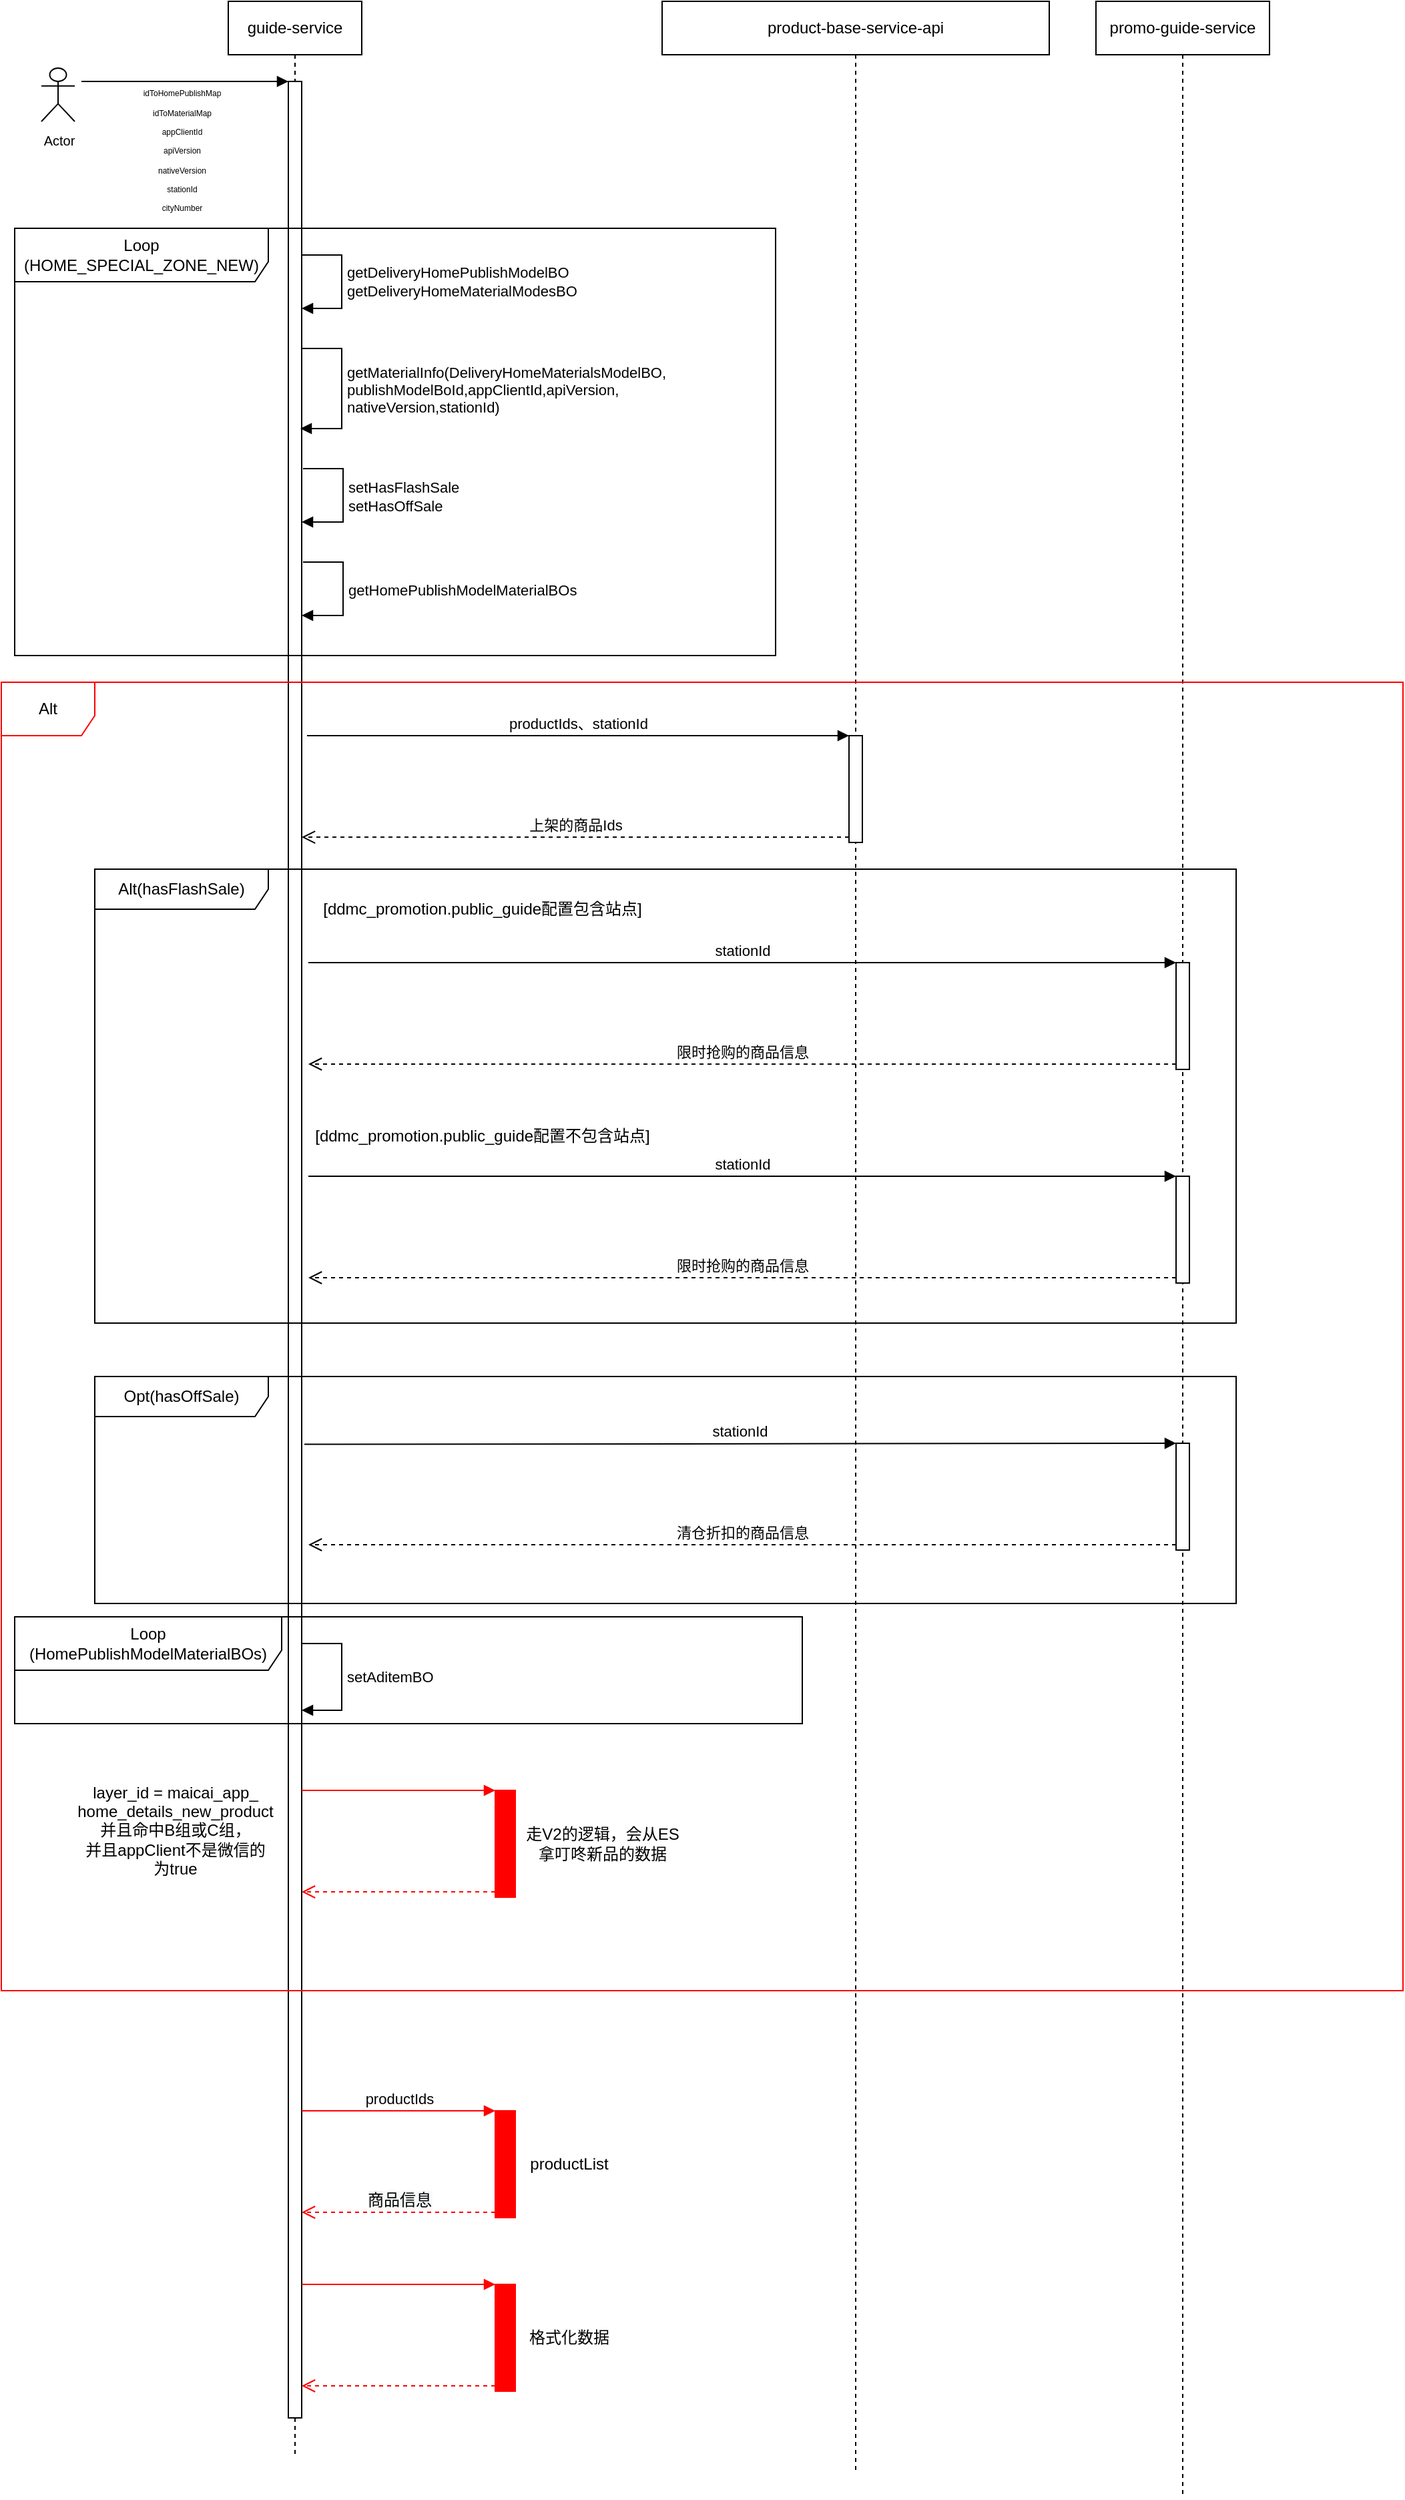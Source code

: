 <mxfile version="14.8.5" type="github">
  <diagram id="kgpKYQtTHZ0yAKxKKP6v" name="Page-1">
    <mxGraphModel dx="1666" dy="794" grid="1" gridSize="10" guides="1" tooltips="1" connect="1" arrows="1" fold="1" page="1" pageScale="1" pageWidth="850" pageHeight="1100" math="0" shadow="0">
      <root>
        <mxCell id="0" />
        <mxCell id="1" parent="0" />
        <mxCell id="DwF5OTt0q-HiYiaA3RM--1" value="&lt;font style=&quot;font-size: 10px&quot;&gt;Actor&lt;/font&gt;" style="shape=umlActor;verticalLabelPosition=bottom;verticalAlign=top;html=1;outlineConnect=0;" vertex="1" parent="1">
          <mxGeometry x="30" y="90" width="25" height="40" as="geometry" />
        </mxCell>
        <mxCell id="DwF5OTt0q-HiYiaA3RM--7" value="guide-service" style="shape=umlLifeline;perimeter=lifelinePerimeter;whiteSpace=wrap;html=1;container=1;collapsible=0;recursiveResize=0;outlineConnect=0;" vertex="1" parent="1">
          <mxGeometry x="170" y="40" width="100" height="1840" as="geometry" />
        </mxCell>
        <mxCell id="DwF5OTt0q-HiYiaA3RM--10" value="" style="html=1;points=[];perimeter=orthogonalPerimeter;" vertex="1" parent="1">
          <mxGeometry x="215" y="100" width="10" height="1750" as="geometry" />
        </mxCell>
        <mxCell id="DwF5OTt0q-HiYiaA3RM--11" value="" style="html=1;verticalAlign=bottom;endArrow=block;entryX=0;entryY=0;" edge="1" target="DwF5OTt0q-HiYiaA3RM--10" parent="1">
          <mxGeometry relative="1" as="geometry">
            <mxPoint x="60" y="100" as="sourcePoint" />
          </mxGeometry>
        </mxCell>
        <mxCell id="DwF5OTt0q-HiYiaA3RM--15" value="&lt;font&gt;&lt;font style=&quot;font-size: 6px&quot;&gt;idToHomePublishMap&lt;br&gt;idToMaterialMap&lt;br&gt;appClientId&lt;br&gt;apiVersion&lt;br&gt;nativeVersion&lt;br&gt;stationId&lt;br&gt;cityNumber&lt;/font&gt;&lt;br&gt;&lt;/font&gt;" style="text;html=1;align=center;verticalAlign=middle;resizable=0;points=[];autosize=1;strokeColor=none;" vertex="1" parent="1">
          <mxGeometry x="70" y="100" width="130" height="100" as="geometry" />
        </mxCell>
        <mxCell id="DwF5OTt0q-HiYiaA3RM--18" value="Loop&lt;br&gt;(HOME_SPECIAL_ZONE_NEW)" style="shape=umlFrame;whiteSpace=wrap;html=1;width=190;height=40;" vertex="1" parent="1">
          <mxGeometry x="10" y="210" width="570" height="320" as="geometry" />
        </mxCell>
        <mxCell id="DwF5OTt0q-HiYiaA3RM--20" value="getDeliveryHomePublishModelBO&lt;br&gt;getDeliveryHomeMaterialModesBO" style="edgeStyle=orthogonalEdgeStyle;html=1;align=left;spacingLeft=2;endArrow=block;rounded=0;" edge="1" parent="1">
          <mxGeometry relative="1" as="geometry">
            <mxPoint x="225" y="230" as="sourcePoint" />
            <Array as="points">
              <mxPoint x="255" y="230" />
              <mxPoint x="255" y="270" />
              <mxPoint x="225" y="270" />
            </Array>
            <mxPoint x="225" y="270" as="targetPoint" />
          </mxGeometry>
        </mxCell>
        <mxCell id="DwF5OTt0q-HiYiaA3RM--21" value="product-base-service-api" style="shape=umlLifeline;perimeter=lifelinePerimeter;whiteSpace=wrap;html=1;container=1;collapsible=0;recursiveResize=0;outlineConnect=0;" vertex="1" parent="1">
          <mxGeometry x="495" y="40" width="290" height="1850" as="geometry" />
        </mxCell>
        <mxCell id="DwF5OTt0q-HiYiaA3RM--25" value="" style="html=1;points=[];perimeter=orthogonalPerimeter;" vertex="1" parent="DwF5OTt0q-HiYiaA3RM--21">
          <mxGeometry x="140" y="550" width="10" height="80" as="geometry" />
        </mxCell>
        <mxCell id="DwF5OTt0q-HiYiaA3RM--22" value="getMaterialInfo(DeliveryHomeMaterialsModelBO,&lt;br&gt;publishModelBoId,appClientId,apiVersion,&lt;br&gt;nativeVersion,stationId)" style="edgeStyle=orthogonalEdgeStyle;html=1;align=left;spacingLeft=2;endArrow=block;rounded=0;" edge="1" parent="1">
          <mxGeometry relative="1" as="geometry">
            <mxPoint x="225" y="300" as="sourcePoint" />
            <Array as="points">
              <mxPoint x="255" y="300" />
              <mxPoint x="255" y="360" />
            </Array>
            <mxPoint x="224" y="360" as="targetPoint" />
          </mxGeometry>
        </mxCell>
        <mxCell id="DwF5OTt0q-HiYiaA3RM--24" value="setHasFlashSale&lt;br&gt;setHasOffSale" style="edgeStyle=orthogonalEdgeStyle;html=1;align=left;spacingLeft=2;endArrow=block;rounded=0;" edge="1" parent="1">
          <mxGeometry relative="1" as="geometry">
            <mxPoint x="226" y="390" as="sourcePoint" />
            <Array as="points">
              <mxPoint x="256" y="390" />
              <mxPoint x="256" y="430" />
              <mxPoint x="225" y="430" />
            </Array>
            <mxPoint x="225" y="430" as="targetPoint" />
          </mxGeometry>
        </mxCell>
        <mxCell id="DwF5OTt0q-HiYiaA3RM--26" value="productIds、stationId" style="html=1;verticalAlign=bottom;endArrow=block;entryX=0;entryY=0;" edge="1" target="DwF5OTt0q-HiYiaA3RM--25" parent="1">
          <mxGeometry relative="1" as="geometry">
            <mxPoint x="229" y="590" as="sourcePoint" />
          </mxGeometry>
        </mxCell>
        <mxCell id="DwF5OTt0q-HiYiaA3RM--27" value="上架的商品Ids" style="html=1;verticalAlign=bottom;endArrow=open;dashed=1;endSize=8;exitX=0;exitY=0.95;entryX=1.1;entryY=0.387;entryDx=0;entryDy=0;entryPerimeter=0;" edge="1" source="DwF5OTt0q-HiYiaA3RM--25" parent="1">
          <mxGeometry relative="1" as="geometry">
            <mxPoint x="225" y="666.01" as="targetPoint" />
          </mxGeometry>
        </mxCell>
        <mxCell id="DwF5OTt0q-HiYiaA3RM--28" value="promo-guide-service" style="shape=umlLifeline;perimeter=lifelinePerimeter;whiteSpace=wrap;html=1;container=1;collapsible=0;recursiveResize=0;outlineConnect=0;" vertex="1" parent="1">
          <mxGeometry x="820" y="40" width="130" height="1870" as="geometry" />
        </mxCell>
        <mxCell id="DwF5OTt0q-HiYiaA3RM--29" value="" style="html=1;points=[];perimeter=orthogonalPerimeter;" vertex="1" parent="DwF5OTt0q-HiYiaA3RM--28">
          <mxGeometry x="60" y="720" width="10" height="80" as="geometry" />
        </mxCell>
        <mxCell id="DwF5OTt0q-HiYiaA3RM--30" value="stationId" style="html=1;verticalAlign=bottom;endArrow=block;entryX=0;entryY=0;" edge="1" target="DwF5OTt0q-HiYiaA3RM--29" parent="DwF5OTt0q-HiYiaA3RM--28">
          <mxGeometry relative="1" as="geometry">
            <mxPoint x="-590" y="720" as="sourcePoint" />
          </mxGeometry>
        </mxCell>
        <mxCell id="DwF5OTt0q-HiYiaA3RM--31" value="限时抢购的商品信息" style="html=1;verticalAlign=bottom;endArrow=open;dashed=1;endSize=8;exitX=0;exitY=0.95;" edge="1" source="DwF5OTt0q-HiYiaA3RM--29" parent="DwF5OTt0q-HiYiaA3RM--28">
          <mxGeometry relative="1" as="geometry">
            <mxPoint x="-590" y="796" as="targetPoint" />
          </mxGeometry>
        </mxCell>
        <mxCell id="DwF5OTt0q-HiYiaA3RM--33" value="" style="html=1;points=[];perimeter=orthogonalPerimeter;" vertex="1" parent="DwF5OTt0q-HiYiaA3RM--28">
          <mxGeometry x="60" y="880" width="10" height="80" as="geometry" />
        </mxCell>
        <mxCell id="DwF5OTt0q-HiYiaA3RM--34" value="stationId" style="html=1;verticalAlign=bottom;endArrow=block;entryX=0;entryY=0;" edge="1" parent="DwF5OTt0q-HiYiaA3RM--28" target="DwF5OTt0q-HiYiaA3RM--33">
          <mxGeometry relative="1" as="geometry">
            <mxPoint x="-590" y="880" as="sourcePoint" />
          </mxGeometry>
        </mxCell>
        <mxCell id="DwF5OTt0q-HiYiaA3RM--35" value="限时抢购的商品信息" style="html=1;verticalAlign=bottom;endArrow=open;dashed=1;endSize=8;exitX=0;exitY=0.95;" edge="1" parent="DwF5OTt0q-HiYiaA3RM--28" source="DwF5OTt0q-HiYiaA3RM--33">
          <mxGeometry relative="1" as="geometry">
            <mxPoint x="-590" y="956" as="targetPoint" />
          </mxGeometry>
        </mxCell>
        <mxCell id="DwF5OTt0q-HiYiaA3RM--38" value="" style="html=1;points=[];perimeter=orthogonalPerimeter;" vertex="1" parent="DwF5OTt0q-HiYiaA3RM--28">
          <mxGeometry x="60" y="1080" width="10" height="80" as="geometry" />
        </mxCell>
        <mxCell id="DwF5OTt0q-HiYiaA3RM--40" value="清仓折扣的商品信息" style="html=1;verticalAlign=bottom;endArrow=open;dashed=1;endSize=8;exitX=0;exitY=0.95;" edge="1" source="DwF5OTt0q-HiYiaA3RM--38" parent="DwF5OTt0q-HiYiaA3RM--28">
          <mxGeometry relative="1" as="geometry">
            <mxPoint x="-590" y="1156" as="targetPoint" />
          </mxGeometry>
        </mxCell>
        <mxCell id="DwF5OTt0q-HiYiaA3RM--36" value="[ddmc_promotion.public_guide配置包含站点]" style="text;html=1;align=center;verticalAlign=middle;resizable=0;points=[];autosize=1;strokeColor=none;" vertex="1" parent="1">
          <mxGeometry x="235" y="710" width="250" height="20" as="geometry" />
        </mxCell>
        <mxCell id="DwF5OTt0q-HiYiaA3RM--37" value="[ddmc_promotion.public_guide配置不包含站点]" style="text;html=1;align=center;verticalAlign=middle;resizable=0;points=[];autosize=1;strokeColor=none;" vertex="1" parent="1">
          <mxGeometry x="225" y="880" width="270" height="20" as="geometry" />
        </mxCell>
        <mxCell id="DwF5OTt0q-HiYiaA3RM--39" value="stationId" style="html=1;verticalAlign=bottom;endArrow=block;entryX=0;entryY=0;exitX=1.2;exitY=0.773;exitDx=0;exitDy=0;exitPerimeter=0;" edge="1" target="DwF5OTt0q-HiYiaA3RM--38" parent="1">
          <mxGeometry relative="1" as="geometry">
            <mxPoint x="227" y="1120.79" as="sourcePoint" />
          </mxGeometry>
        </mxCell>
        <mxCell id="DwF5OTt0q-HiYiaA3RM--41" value="Opt(hasOffSale)" style="shape=umlFrame;whiteSpace=wrap;html=1;width=130;height=30;" vertex="1" parent="1">
          <mxGeometry x="70" y="1070" width="855" height="170" as="geometry" />
        </mxCell>
        <mxCell id="DwF5OTt0q-HiYiaA3RM--42" value="getHomePublishModelMaterialBOs" style="edgeStyle=orthogonalEdgeStyle;html=1;align=left;spacingLeft=2;endArrow=block;rounded=0;" edge="1" parent="1">
          <mxGeometry relative="1" as="geometry">
            <mxPoint x="226" y="460" as="sourcePoint" />
            <Array as="points">
              <mxPoint x="256" y="460" />
              <mxPoint x="256" y="500" />
              <mxPoint x="225" y="500" />
            </Array>
            <mxPoint x="225" y="500" as="targetPoint" />
          </mxGeometry>
        </mxCell>
        <mxCell id="DwF5OTt0q-HiYiaA3RM--43" value="Loop&lt;br&gt;(HomePublishModelMaterialBOs)" style="shape=umlFrame;whiteSpace=wrap;html=1;width=200;height=40;" vertex="1" parent="1">
          <mxGeometry x="10" y="1250" width="590" height="80" as="geometry" />
        </mxCell>
        <mxCell id="DwF5OTt0q-HiYiaA3RM--45" value="setAditemBO" style="edgeStyle=orthogonalEdgeStyle;html=1;align=left;spacingLeft=2;endArrow=block;rounded=0;" edge="1" parent="1">
          <mxGeometry relative="1" as="geometry">
            <mxPoint x="225" y="1270" as="sourcePoint" />
            <Array as="points">
              <mxPoint x="255" y="1270" />
              <mxPoint x="255" y="1320" />
              <mxPoint x="225" y="1320" />
            </Array>
            <mxPoint x="225" y="1320" as="targetPoint" />
          </mxGeometry>
        </mxCell>
        <mxCell id="DwF5OTt0q-HiYiaA3RM--32" value="Alt(hasFlashSale)" style="shape=umlFrame;whiteSpace=wrap;html=1;width=130;height=30;" vertex="1" parent="1">
          <mxGeometry x="70" y="690" width="855" height="340" as="geometry" />
        </mxCell>
        <mxCell id="DwF5OTt0q-HiYiaA3RM--48" value="" style="html=1;points=[];perimeter=orthogonalPerimeter;strokeColor=#FF0000;fillColor=#FF0000;" vertex="1" parent="1">
          <mxGeometry x="370" y="1620" width="15" height="80" as="geometry" />
        </mxCell>
        <mxCell id="DwF5OTt0q-HiYiaA3RM--49" value="productIds" style="html=1;verticalAlign=bottom;endArrow=block;entryX=0;entryY=0;strokeColor=#FF0000;fillColor=#FF0000;" edge="1" target="DwF5OTt0q-HiYiaA3RM--48" parent="1">
          <mxGeometry relative="1" as="geometry">
            <mxPoint x="225" y="1620" as="sourcePoint" />
          </mxGeometry>
        </mxCell>
        <mxCell id="DwF5OTt0q-HiYiaA3RM--50" value="&lt;span style=&quot;font-size: 12px ; background-color: rgb(248 , 249 , 250)&quot;&gt;商品信息&lt;/span&gt;" style="html=1;verticalAlign=bottom;endArrow=open;dashed=1;endSize=8;exitX=0;exitY=0.95;strokeColor=#FF0000;fillColor=#FF0000;" edge="1" source="DwF5OTt0q-HiYiaA3RM--48" parent="1">
          <mxGeometry relative="1" as="geometry">
            <mxPoint x="225" y="1696" as="targetPoint" />
          </mxGeometry>
        </mxCell>
        <mxCell id="DwF5OTt0q-HiYiaA3RM--51" value="productList" style="text;html=1;align=center;verticalAlign=middle;resizable=0;points=[];autosize=1;strokeColor=none;" vertex="1" parent="1">
          <mxGeometry x="390" y="1650" width="70" height="20" as="geometry" />
        </mxCell>
        <mxCell id="DwF5OTt0q-HiYiaA3RM--54" value="" style="html=1;points=[];perimeter=orthogonalPerimeter;strokeColor=#FF0000;fillColor=#FF0000;" vertex="1" parent="1">
          <mxGeometry x="370" y="1750" width="15" height="80" as="geometry" />
        </mxCell>
        <mxCell id="DwF5OTt0q-HiYiaA3RM--55" value="" style="html=1;verticalAlign=bottom;endArrow=block;entryX=0;entryY=0;strokeColor=#FF0000;fillColor=#FF0000;" edge="1" parent="1" target="DwF5OTt0q-HiYiaA3RM--54">
          <mxGeometry relative="1" as="geometry">
            <mxPoint x="225" y="1750" as="sourcePoint" />
          </mxGeometry>
        </mxCell>
        <mxCell id="DwF5OTt0q-HiYiaA3RM--56" value="" style="html=1;verticalAlign=bottom;endArrow=open;dashed=1;endSize=8;exitX=0;exitY=0.95;strokeColor=#FF0000;fillColor=#FF0000;" edge="1" parent="1" source="DwF5OTt0q-HiYiaA3RM--54">
          <mxGeometry relative="1" as="geometry">
            <mxPoint x="225" y="1826" as="targetPoint" />
          </mxGeometry>
        </mxCell>
        <mxCell id="DwF5OTt0q-HiYiaA3RM--57" value="格式化数据" style="text;html=1;align=center;verticalAlign=middle;resizable=0;points=[];autosize=1;strokeColor=none;" vertex="1" parent="1">
          <mxGeometry x="385" y="1780" width="80" height="20" as="geometry" />
        </mxCell>
        <mxCell id="DwF5OTt0q-HiYiaA3RM--60" value="Alt" style="shape=umlFrame;whiteSpace=wrap;html=1;strokeColor=#FF0000;fillColor=#FFFFFF;width=70;height=40;" vertex="1" parent="1">
          <mxGeometry y="550" width="1050" height="980" as="geometry" />
        </mxCell>
        <mxCell id="DwF5OTt0q-HiYiaA3RM--61" value="&lt;span&gt;layer_id = maicai_app_&lt;br&gt;home_details_new_product&lt;br&gt;并且命中B组或C组，&lt;br&gt;并且appClient不是微信的&lt;br&gt;为true&lt;br&gt;&lt;/span&gt;" style="text;html=1;align=center;verticalAlign=middle;resizable=0;points=[];autosize=1;strokeColor=none;" vertex="1" parent="1">
          <mxGeometry x="50" y="1370" width="160" height="80" as="geometry" />
        </mxCell>
        <mxCell id="DwF5OTt0q-HiYiaA3RM--62" value="" style="html=1;points=[];perimeter=orthogonalPerimeter;strokeColor=#FF0000;fillColor=#FF0000;" vertex="1" parent="1">
          <mxGeometry x="370" y="1380" width="15" height="80" as="geometry" />
        </mxCell>
        <mxCell id="DwF5OTt0q-HiYiaA3RM--63" value="" style="html=1;verticalAlign=bottom;endArrow=block;entryX=0;entryY=0;strokeColor=#FF0000;fillColor=#FF0000;" edge="1" parent="1" target="DwF5OTt0q-HiYiaA3RM--62">
          <mxGeometry relative="1" as="geometry">
            <mxPoint x="225" y="1380" as="sourcePoint" />
          </mxGeometry>
        </mxCell>
        <mxCell id="DwF5OTt0q-HiYiaA3RM--64" value="" style="html=1;verticalAlign=bottom;endArrow=open;dashed=1;endSize=8;exitX=0;exitY=0.95;strokeColor=#FF0000;fillColor=#FF0000;" edge="1" parent="1" source="DwF5OTt0q-HiYiaA3RM--62">
          <mxGeometry relative="1" as="geometry">
            <mxPoint x="225" y="1456" as="targetPoint" />
          </mxGeometry>
        </mxCell>
        <mxCell id="DwF5OTt0q-HiYiaA3RM--65" value="走V2的逻辑，会从ES&lt;br&gt;拿叮咚新品的数据" style="text;html=1;align=center;verticalAlign=middle;resizable=0;points=[];autosize=1;strokeColor=none;" vertex="1" parent="1">
          <mxGeometry x="385" y="1405" width="130" height="30" as="geometry" />
        </mxCell>
      </root>
    </mxGraphModel>
  </diagram>
</mxfile>
